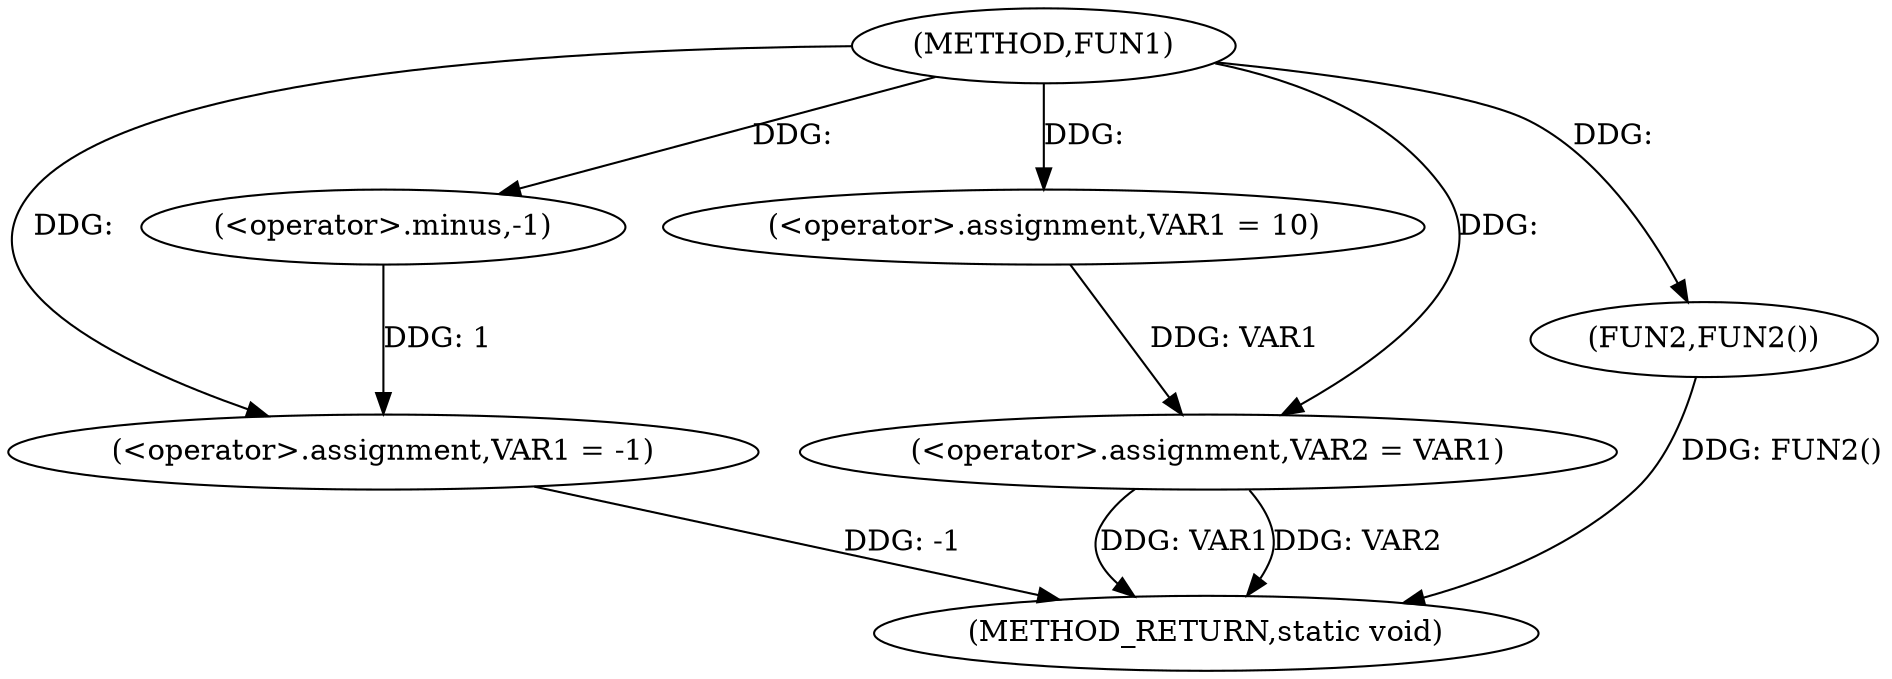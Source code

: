 digraph FUN1 {  
"1000100" [label = "(METHOD,FUN1)" ]
"1000114" [label = "(METHOD_RETURN,static void)" ]
"1000103" [label = "(<operator>.assignment,VAR1 = -1)" ]
"1000105" [label = "(<operator>.minus,-1)" ]
"1000107" [label = "(<operator>.assignment,VAR1 = 10)" ]
"1000110" [label = "(<operator>.assignment,VAR2 = VAR1)" ]
"1000113" [label = "(FUN2,FUN2())" ]
  "1000103" -> "1000114"  [ label = "DDG: -1"] 
  "1000110" -> "1000114"  [ label = "DDG: VAR1"] 
  "1000110" -> "1000114"  [ label = "DDG: VAR2"] 
  "1000113" -> "1000114"  [ label = "DDG: FUN2()"] 
  "1000105" -> "1000103"  [ label = "DDG: 1"] 
  "1000100" -> "1000103"  [ label = "DDG: "] 
  "1000100" -> "1000105"  [ label = "DDG: "] 
  "1000100" -> "1000107"  [ label = "DDG: "] 
  "1000107" -> "1000110"  [ label = "DDG: VAR1"] 
  "1000100" -> "1000110"  [ label = "DDG: "] 
  "1000100" -> "1000113"  [ label = "DDG: "] 
}
